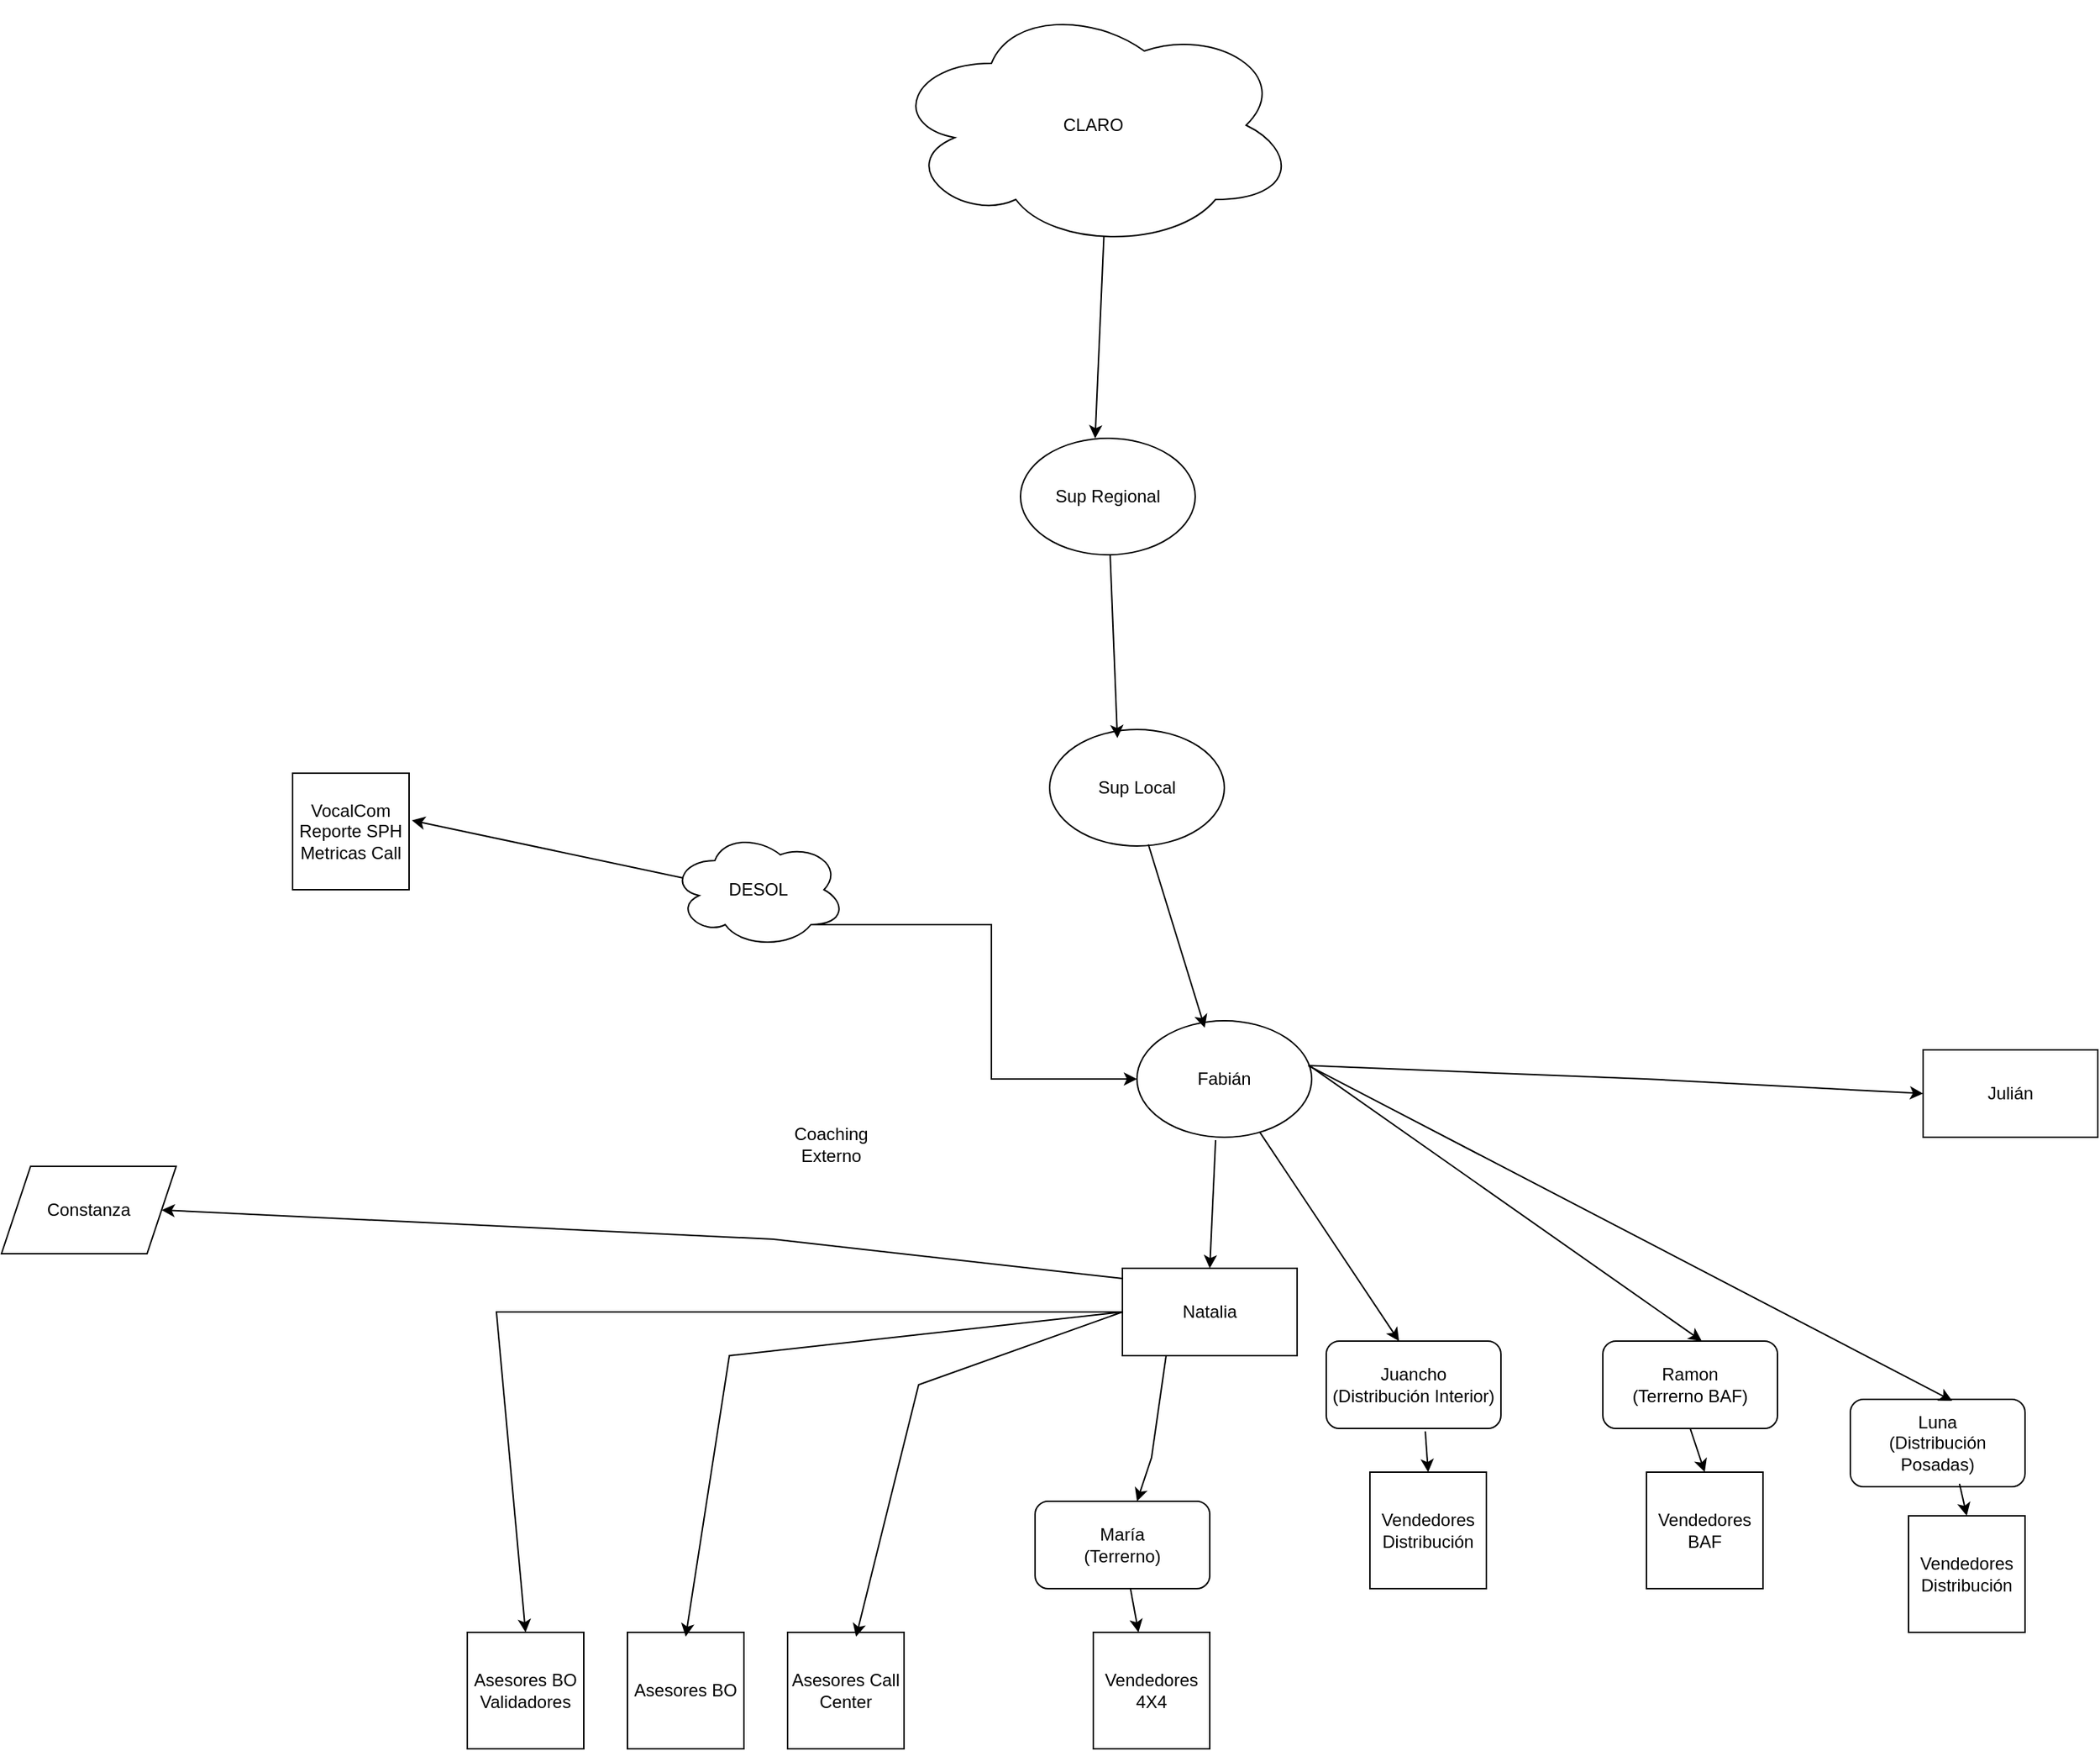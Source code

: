 <mxfile version="24.7.8" pages="2">
  <diagram name="Página-1" id="y8FsmgQ5lBpO_BRQqTZF">
    <mxGraphModel dx="2514" dy="2047" grid="1" gridSize="10" guides="1" tooltips="1" connect="1" arrows="1" fold="1" page="1" pageScale="1" pageWidth="827" pageHeight="1169" math="0" shadow="0">
      <root>
        <mxCell id="0" />
        <mxCell id="1" parent="0" />
        <mxCell id="r2CR3xi1dDhj-P9-eTeV-1" value="Natalia" style="rounded=0;whiteSpace=wrap;html=1;" parent="1" vertex="1">
          <mxGeometry x="140" y="30" width="120" height="60" as="geometry" />
        </mxCell>
        <mxCell id="r2CR3xi1dDhj-P9-eTeV-2" value="Vendedores 4X4" style="whiteSpace=wrap;html=1;aspect=fixed;" parent="1" vertex="1">
          <mxGeometry x="120" y="280" width="80" height="80" as="geometry" />
        </mxCell>
        <mxCell id="r2CR3xi1dDhj-P9-eTeV-3" value="Juancho&lt;div&gt;(Distribución Interior)&lt;br&gt;&lt;/div&gt;" style="rounded=1;whiteSpace=wrap;html=1;" parent="1" vertex="1">
          <mxGeometry x="280" y="80" width="120" height="60" as="geometry" />
        </mxCell>
        <mxCell id="r2CR3xi1dDhj-P9-eTeV-4" value="Ramon&lt;div&gt;(Terrerno BAF)&lt;br&gt;&lt;/div&gt;" style="rounded=1;whiteSpace=wrap;html=1;" parent="1" vertex="1">
          <mxGeometry x="470" y="80" width="120" height="60" as="geometry" />
        </mxCell>
        <mxCell id="r2CR3xi1dDhj-P9-eTeV-5" value="Vendedores BAF" style="whiteSpace=wrap;html=1;aspect=fixed;" parent="1" vertex="1">
          <mxGeometry x="500" y="170" width="80" height="80" as="geometry" />
        </mxCell>
        <mxCell id="r2CR3xi1dDhj-P9-eTeV-6" value="Vendedores Distribución" style="whiteSpace=wrap;html=1;aspect=fixed;" parent="1" vertex="1">
          <mxGeometry x="310" y="170" width="80" height="80" as="geometry" />
        </mxCell>
        <mxCell id="r2CR3xi1dDhj-P9-eTeV-7" value="Luna&lt;div&gt;(Distribución Posadas)&lt;br&gt;&lt;/div&gt;" style="rounded=1;whiteSpace=wrap;html=1;" parent="1" vertex="1">
          <mxGeometry x="640" y="120" width="120" height="60" as="geometry" />
        </mxCell>
        <mxCell id="r2CR3xi1dDhj-P9-eTeV-8" value="Vendedores Distribución" style="whiteSpace=wrap;html=1;aspect=fixed;" parent="1" vertex="1">
          <mxGeometry x="680" y="200" width="80" height="80" as="geometry" />
        </mxCell>
        <mxCell id="r2CR3xi1dDhj-P9-eTeV-9" value="María&lt;div&gt;(Terrerno)&lt;/div&gt;" style="rounded=1;whiteSpace=wrap;html=1;" parent="1" vertex="1">
          <mxGeometry x="80" y="190" width="120" height="60" as="geometry" />
        </mxCell>
        <mxCell id="r2CR3xi1dDhj-P9-eTeV-10" value="Asesores Call Center" style="whiteSpace=wrap;html=1;aspect=fixed;" parent="1" vertex="1">
          <mxGeometry x="-90" y="280" width="80" height="80" as="geometry" />
        </mxCell>
        <mxCell id="r2CR3xi1dDhj-P9-eTeV-11" value="Asesores BO&lt;div&gt;Validadores&lt;/div&gt;" style="whiteSpace=wrap;html=1;aspect=fixed;" parent="1" vertex="1">
          <mxGeometry x="-310" y="280" width="80" height="80" as="geometry" />
        </mxCell>
        <mxCell id="r2CR3xi1dDhj-P9-eTeV-12" value="Asesores BO" style="whiteSpace=wrap;html=1;aspect=fixed;" parent="1" vertex="1">
          <mxGeometry x="-200" y="280" width="80" height="80" as="geometry" />
        </mxCell>
        <mxCell id="r2CR3xi1dDhj-P9-eTeV-15" value="" style="endArrow=classic;html=1;rounded=0;entryX=0.588;entryY=0.038;entryDx=0;entryDy=0;entryPerimeter=0;exitX=0;exitY=0.5;exitDx=0;exitDy=0;" parent="1" source="r2CR3xi1dDhj-P9-eTeV-1" target="r2CR3xi1dDhj-P9-eTeV-10" edge="1">
          <mxGeometry width="50" height="50" relative="1" as="geometry">
            <mxPoint x="-10" y="120" as="sourcePoint" />
            <mxPoint x="40" y="70" as="targetPoint" />
            <Array as="points">
              <mxPoint y="110" />
            </Array>
          </mxGeometry>
        </mxCell>
        <mxCell id="r2CR3xi1dDhj-P9-eTeV-16" value="" style="endArrow=classic;html=1;rounded=0;entryX=0.588;entryY=0.038;entryDx=0;entryDy=0;entryPerimeter=0;exitX=0;exitY=0.5;exitDx=0;exitDy=0;" parent="1" source="r2CR3xi1dDhj-P9-eTeV-1" edge="1">
          <mxGeometry width="50" height="50" relative="1" as="geometry">
            <mxPoint x="23" y="60" as="sourcePoint" />
            <mxPoint x="-160" y="283" as="targetPoint" />
            <Array as="points">
              <mxPoint x="-130" y="90" />
            </Array>
          </mxGeometry>
        </mxCell>
        <mxCell id="r2CR3xi1dDhj-P9-eTeV-17" value="" style="endArrow=classic;html=1;rounded=0;exitX=0.25;exitY=1;exitDx=0;exitDy=0;" parent="1" source="r2CR3xi1dDhj-P9-eTeV-1" target="r2CR3xi1dDhj-P9-eTeV-9" edge="1">
          <mxGeometry width="50" height="50" relative="1" as="geometry">
            <mxPoint x="370" y="90" as="sourcePoint" />
            <mxPoint x="70" y="328" as="targetPoint" />
            <Array as="points">
              <mxPoint x="160" y="160" />
            </Array>
          </mxGeometry>
        </mxCell>
        <mxCell id="r2CR3xi1dDhj-P9-eTeV-21" value="" style="endArrow=classic;html=1;rounded=0;entryX=0.388;entryY=0;entryDx=0;entryDy=0;entryPerimeter=0;" parent="1" source="r2CR3xi1dDhj-P9-eTeV-9" target="r2CR3xi1dDhj-P9-eTeV-2" edge="1">
          <mxGeometry width="50" height="50" relative="1" as="geometry">
            <mxPoint x="90" y="280" as="sourcePoint" />
            <mxPoint x="140" y="230" as="targetPoint" />
          </mxGeometry>
        </mxCell>
        <mxCell id="r2CR3xi1dDhj-P9-eTeV-22" value="" style="endArrow=classic;html=1;rounded=0;entryX=0.5;entryY=0;entryDx=0;entryDy=0;exitX=0.567;exitY=1.033;exitDx=0;exitDy=0;exitPerimeter=0;" parent="1" source="r2CR3xi1dDhj-P9-eTeV-3" target="r2CR3xi1dDhj-P9-eTeV-6" edge="1">
          <mxGeometry width="50" height="50" relative="1" as="geometry">
            <mxPoint x="330" y="280" as="sourcePoint" />
            <mxPoint x="380" y="230" as="targetPoint" />
          </mxGeometry>
        </mxCell>
        <mxCell id="r2CR3xi1dDhj-P9-eTeV-23" value="" style="endArrow=classic;html=1;rounded=0;entryX=0.5;entryY=0;entryDx=0;entryDy=0;exitX=0.5;exitY=1;exitDx=0;exitDy=0;" parent="1" source="r2CR3xi1dDhj-P9-eTeV-4" target="r2CR3xi1dDhj-P9-eTeV-5" edge="1">
          <mxGeometry width="50" height="50" relative="1" as="geometry">
            <mxPoint x="358" y="152" as="sourcePoint" />
            <mxPoint x="360" y="180" as="targetPoint" />
            <Array as="points" />
          </mxGeometry>
        </mxCell>
        <mxCell id="r2CR3xi1dDhj-P9-eTeV-25" value="" style="endArrow=classic;html=1;rounded=0;entryX=0.5;entryY=0;entryDx=0;entryDy=0;exitX=0.625;exitY=0.967;exitDx=0;exitDy=0;exitPerimeter=0;" parent="1" source="r2CR3xi1dDhj-P9-eTeV-7" target="r2CR3xi1dDhj-P9-eTeV-8" edge="1">
          <mxGeometry width="50" height="50" relative="1" as="geometry">
            <mxPoint x="330" y="280" as="sourcePoint" />
            <mxPoint x="380" y="230" as="targetPoint" />
          </mxGeometry>
        </mxCell>
        <mxCell id="MJKZb25ibf3v2nZY40vF-11" style="edgeStyle=orthogonalEdgeStyle;rounded=0;orthogonalLoop=1;jettySize=auto;html=1;exitX=0.8;exitY=0.8;exitDx=0;exitDy=0;exitPerimeter=0;entryX=0;entryY=0.5;entryDx=0;entryDy=0;" edge="1" parent="1" source="MJKZb25ibf3v2nZY40vF-2" target="r2CR3xi1dDhj-P9-eTeV-26">
          <mxGeometry relative="1" as="geometry">
            <mxPoint x="40.0" y="-119.941" as="sourcePoint" />
            <mxPoint x="130" y="-110" as="targetPoint" />
          </mxGeometry>
        </mxCell>
        <mxCell id="r2CR3xi1dDhj-P9-eTeV-26" value="Fabián" style="ellipse;whiteSpace=wrap;html=1;" parent="1" vertex="1">
          <mxGeometry x="150" y="-140" width="120" height="80" as="geometry" />
        </mxCell>
        <mxCell id="r2CR3xi1dDhj-P9-eTeV-27" value="" style="endArrow=classic;html=1;rounded=0;entryX=0.5;entryY=0;entryDx=0;entryDy=0;exitX=0.45;exitY=1.025;exitDx=0;exitDy=0;exitPerimeter=0;" parent="1" source="r2CR3xi1dDhj-P9-eTeV-26" target="r2CR3xi1dDhj-P9-eTeV-1" edge="1">
          <mxGeometry width="50" height="50" relative="1" as="geometry">
            <mxPoint x="330" y="80" as="sourcePoint" />
            <mxPoint x="380" y="30" as="targetPoint" />
          </mxGeometry>
        </mxCell>
        <mxCell id="r2CR3xi1dDhj-P9-eTeV-28" value="" style="endArrow=classic;html=1;rounded=0;entryX=0.5;entryY=0;entryDx=0;entryDy=0;" parent="1" source="r2CR3xi1dDhj-P9-eTeV-26" edge="1">
          <mxGeometry width="50" height="50" relative="1" as="geometry">
            <mxPoint x="334" y="-8" as="sourcePoint" />
            <mxPoint x="330" y="80" as="targetPoint" />
          </mxGeometry>
        </mxCell>
        <mxCell id="r2CR3xi1dDhj-P9-eTeV-29" value="" style="endArrow=classic;html=1;rounded=0;entryX=0.5;entryY=0;entryDx=0;entryDy=0;exitX=0.99;exitY=0.388;exitDx=0;exitDy=0;exitPerimeter=0;" parent="1" source="r2CR3xi1dDhj-P9-eTeV-26" edge="1">
          <mxGeometry width="50" height="50" relative="1" as="geometry">
            <mxPoint x="270" y="-100" as="sourcePoint" />
            <mxPoint x="538" y="80" as="targetPoint" />
          </mxGeometry>
        </mxCell>
        <mxCell id="r2CR3xi1dDhj-P9-eTeV-30" value="" style="endArrow=classic;html=1;rounded=0;entryX=0.583;entryY=0.017;entryDx=0;entryDy=0;entryPerimeter=0;exitX=0.981;exitY=0.385;exitDx=0;exitDy=0;exitPerimeter=0;" parent="1" source="r2CR3xi1dDhj-P9-eTeV-26" target="r2CR3xi1dDhj-P9-eTeV-7" edge="1">
          <mxGeometry width="50" height="50" relative="1" as="geometry">
            <mxPoint x="330" y="80" as="sourcePoint" />
            <mxPoint x="380" y="30" as="targetPoint" />
          </mxGeometry>
        </mxCell>
        <mxCell id="r2CR3xi1dDhj-P9-eTeV-31" value="" style="endArrow=classic;html=1;rounded=0;entryX=1;entryY=0.5;entryDx=0;entryDy=0;exitX=0;exitY=0.117;exitDx=0;exitDy=0;exitPerimeter=0;" parent="1" source="r2CR3xi1dDhj-P9-eTeV-1" edge="1" target="r2CR3xi1dDhj-P9-eTeV-34">
          <mxGeometry relative="1" as="geometry">
            <mxPoint x="-70" y="50" as="sourcePoint" />
            <mxPoint x="-180" y="80.0" as="targetPoint" />
            <Array as="points">
              <mxPoint x="-100" y="10" />
            </Array>
          </mxGeometry>
        </mxCell>
        <mxCell id="r2CR3xi1dDhj-P9-eTeV-33" value="Coaching Externo" style="text;html=1;align=center;verticalAlign=middle;whiteSpace=wrap;rounded=0;" parent="1" vertex="1">
          <mxGeometry x="-90" y="-70" width="60" height="30" as="geometry" />
        </mxCell>
        <mxCell id="r2CR3xi1dDhj-P9-eTeV-34" value="Constanza" style="shape=parallelogram;perimeter=parallelogramPerimeter;whiteSpace=wrap;html=1;fixedSize=1;" parent="1" vertex="1">
          <mxGeometry x="-630" y="-40" width="120" height="60" as="geometry" />
        </mxCell>
        <mxCell id="r2CR3xi1dDhj-P9-eTeV-35" value="Julián" style="rounded=0;whiteSpace=wrap;html=1;" parent="1" vertex="1">
          <mxGeometry x="690" y="-120" width="120" height="60" as="geometry" />
        </mxCell>
        <mxCell id="r2CR3xi1dDhj-P9-eTeV-36" value="" style="endArrow=classic;html=1;rounded=0;exitX=0.983;exitY=0.385;exitDx=0;exitDy=0;exitPerimeter=0;entryX=0;entryY=0.5;entryDx=0;entryDy=0;" parent="1" source="r2CR3xi1dDhj-P9-eTeV-26" target="r2CR3xi1dDhj-P9-eTeV-35" edge="1">
          <mxGeometry width="50" height="50" relative="1" as="geometry">
            <mxPoint x="220" y="160" as="sourcePoint" />
            <mxPoint x="720" y="-40" as="targetPoint" />
            <Array as="points">
              <mxPoint x="500" y="-100" />
            </Array>
          </mxGeometry>
        </mxCell>
        <mxCell id="MJKZb25ibf3v2nZY40vF-1" value="" style="endArrow=classic;html=1;rounded=0;entryX=0.588;entryY=0.038;entryDx=0;entryDy=0;entryPerimeter=0;exitX=0;exitY=0.5;exitDx=0;exitDy=0;" edge="1" parent="1" source="r2CR3xi1dDhj-P9-eTeV-1">
          <mxGeometry width="50" height="50" relative="1" as="geometry">
            <mxPoint x="30" y="42" as="sourcePoint" />
            <mxPoint x="-270" y="280" as="targetPoint" />
            <Array as="points">
              <mxPoint x="-290" y="60" />
            </Array>
          </mxGeometry>
        </mxCell>
        <mxCell id="MJKZb25ibf3v2nZY40vF-2" value="DESOL" style="ellipse;shape=cloud;whiteSpace=wrap;html=1;" vertex="1" parent="1">
          <mxGeometry x="-170" y="-270" width="120" height="80" as="geometry" />
        </mxCell>
        <mxCell id="MJKZb25ibf3v2nZY40vF-3" value="VocalCom&lt;div&gt;Reporte SPH&lt;/div&gt;&lt;div&gt;Metricas Call&lt;/div&gt;" style="whiteSpace=wrap;html=1;aspect=fixed;" vertex="1" parent="1">
          <mxGeometry x="-430" y="-310" width="80" height="80" as="geometry" />
        </mxCell>
        <mxCell id="MJKZb25ibf3v2nZY40vF-4" value="CLARO" style="ellipse;shape=cloud;whiteSpace=wrap;html=1;" vertex="1" parent="1">
          <mxGeometry x="-20" y="-840" width="280" height="170" as="geometry" />
        </mxCell>
        <mxCell id="MJKZb25ibf3v2nZY40vF-5" value="Sup Regional" style="ellipse;whiteSpace=wrap;html=1;" vertex="1" parent="1">
          <mxGeometry x="70" y="-540" width="120" height="80" as="geometry" />
        </mxCell>
        <mxCell id="MJKZb25ibf3v2nZY40vF-6" value="Sup Local" style="ellipse;whiteSpace=wrap;html=1;" vertex="1" parent="1">
          <mxGeometry x="90" y="-340" width="120" height="80" as="geometry" />
        </mxCell>
        <mxCell id="MJKZb25ibf3v2nZY40vF-7" value="" style="endArrow=classic;html=1;rounded=0;entryX=0.427;entryY=0.001;entryDx=0;entryDy=0;entryPerimeter=0;exitX=0.526;exitY=0.948;exitDx=0;exitDy=0;exitPerimeter=0;" edge="1" parent="1" source="MJKZb25ibf3v2nZY40vF-4" target="MJKZb25ibf3v2nZY40vF-5">
          <mxGeometry width="50" height="50" relative="1" as="geometry">
            <mxPoint x="120" y="-600" as="sourcePoint" />
            <mxPoint x="170" y="-650" as="targetPoint" />
          </mxGeometry>
        </mxCell>
        <mxCell id="MJKZb25ibf3v2nZY40vF-8" value="" style="endArrow=classic;html=1;rounded=0;entryX=0.388;entryY=0.074;entryDx=0;entryDy=0;entryPerimeter=0;" edge="1" parent="1" source="MJKZb25ibf3v2nZY40vF-5" target="MJKZb25ibf3v2nZY40vF-6">
          <mxGeometry width="50" height="50" relative="1" as="geometry">
            <mxPoint x="296" y="-440" as="sourcePoint" />
            <mxPoint x="290" y="-301" as="targetPoint" />
          </mxGeometry>
        </mxCell>
        <mxCell id="MJKZb25ibf3v2nZY40vF-9" value="" style="endArrow=classic;html=1;rounded=0;entryX=0.388;entryY=0.06;entryDx=0;entryDy=0;entryPerimeter=0;exitX=0.565;exitY=0.986;exitDx=0;exitDy=0;exitPerimeter=0;" edge="1" parent="1" source="MJKZb25ibf3v2nZY40vF-6" target="r2CR3xi1dDhj-P9-eTeV-26">
          <mxGeometry width="50" height="50" relative="1" as="geometry">
            <mxPoint x="110" y="-260" as="sourcePoint" />
            <mxPoint x="116" y="-134" as="targetPoint" />
          </mxGeometry>
        </mxCell>
        <mxCell id="MJKZb25ibf3v2nZY40vF-10" value="" style="endArrow=classic;html=1;rounded=0;entryX=1.024;entryY=0.405;entryDx=0;entryDy=0;entryPerimeter=0;exitX=0.07;exitY=0.4;exitDx=0;exitDy=0;exitPerimeter=0;" edge="1" parent="1" source="MJKZb25ibf3v2nZY40vF-2" target="MJKZb25ibf3v2nZY40vF-3">
          <mxGeometry width="50" height="50" relative="1" as="geometry">
            <mxPoint x="-660" y="-130" as="sourcePoint" />
            <mxPoint x="-170" y="-160" as="targetPoint" />
          </mxGeometry>
        </mxCell>
      </root>
    </mxGraphModel>
  </diagram>
  <diagram id="-zq5WehvDnR7RmMDJxFq" name="Page-2">
    <mxGraphModel grid="1" page="1" gridSize="10" guides="1" tooltips="1" connect="1" arrows="1" fold="1" pageScale="1" pageWidth="827" pageHeight="1169" math="0" shadow="0">
      <root>
        <mxCell id="0" />
        <mxCell id="1" parent="0" />
      </root>
    </mxGraphModel>
  </diagram>
</mxfile>
